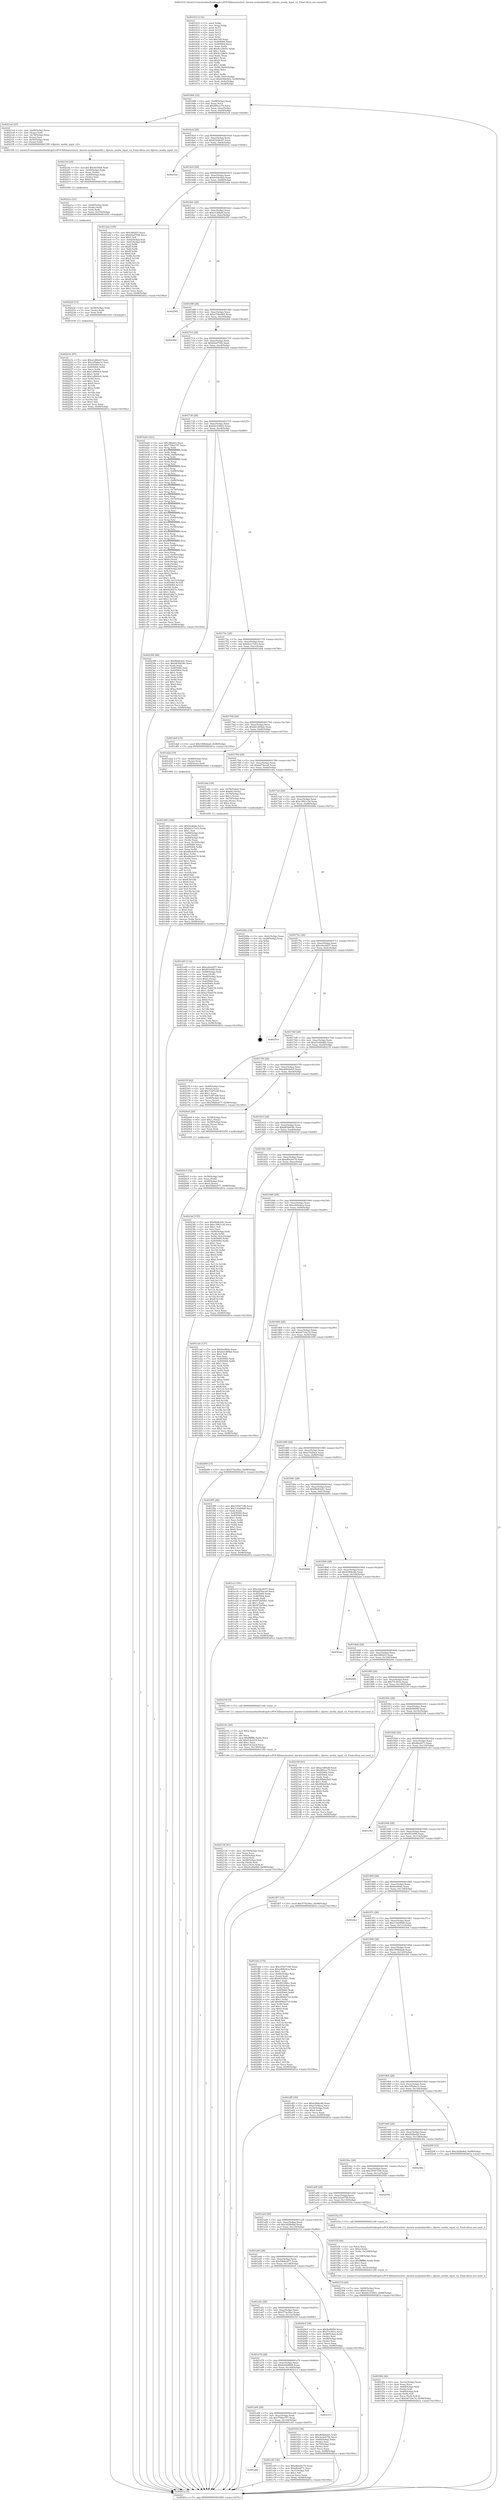 digraph "0x401610" {
  label = "0x401610 (/mnt/c/Users/mathe/Desktop/tcc/POCII/binaries/extr_darwin-xnubsdnetdlil.c_ifproto_media_input_v2_Final-ollvm.out::main(0))"
  labelloc = "t"
  node[shape=record]

  Entry [label="",width=0.3,height=0.3,shape=circle,fillcolor=black,style=filled]
  "0x401684" [label="{
     0x401684 [32]\l
     | [instrs]\l
     &nbsp;&nbsp;0x401684 \<+6\>: mov -0x98(%rbp),%eax\l
     &nbsp;&nbsp;0x40168a \<+2\>: mov %eax,%ecx\l
     &nbsp;&nbsp;0x40168c \<+6\>: sub $0x8f0cec70,%ecx\l
     &nbsp;&nbsp;0x401692 \<+6\>: mov %eax,-0xac(%rbp)\l
     &nbsp;&nbsp;0x401698 \<+6\>: mov %ecx,-0xb0(%rbp)\l
     &nbsp;&nbsp;0x40169e \<+6\>: je 00000000004021e4 \<main+0xbd4\>\l
  }"]
  "0x4021e4" [label="{
     0x4021e4 [25]\l
     | [instrs]\l
     &nbsp;&nbsp;0x4021e4 \<+4\>: mov -0x68(%rbp),%rax\l
     &nbsp;&nbsp;0x4021e8 \<+3\>: mov (%rax),%rdi\l
     &nbsp;&nbsp;0x4021eb \<+4\>: mov -0x78(%rbp),%rax\l
     &nbsp;&nbsp;0x4021ef \<+2\>: mov (%rax),%esi\l
     &nbsp;&nbsp;0x4021f1 \<+4\>: mov -0x50(%rbp),%rax\l
     &nbsp;&nbsp;0x4021f5 \<+3\>: mov (%rax),%rdx\l
     &nbsp;&nbsp;0x4021f8 \<+5\>: call 00000000004015f0 \<ifproto_media_input_v2\>\l
     | [calls]\l
     &nbsp;&nbsp;0x4015f0 \{1\} (/mnt/c/Users/mathe/Desktop/tcc/POCII/binaries/extr_darwin-xnubsdnetdlil.c_ifproto_media_input_v2_Final-ollvm.out::ifproto_media_input_v2)\l
  }"]
  "0x4016a4" [label="{
     0x4016a4 [28]\l
     | [instrs]\l
     &nbsp;&nbsp;0x4016a4 \<+5\>: jmp 00000000004016a9 \<main+0x99\>\l
     &nbsp;&nbsp;0x4016a9 \<+6\>: mov -0xac(%rbp),%eax\l
     &nbsp;&nbsp;0x4016af \<+5\>: sub $0x93248cd7,%eax\l
     &nbsp;&nbsp;0x4016b4 \<+6\>: mov %eax,-0xb4(%rbp)\l
     &nbsp;&nbsp;0x4016ba \<+6\>: je 00000000004025ee \<main+0xfde\>\l
  }"]
  Exit [label="",width=0.3,height=0.3,shape=circle,fillcolor=black,style=filled,peripheries=2]
  "0x4025ee" [label="{
     0x4025ee\l
  }", style=dashed]
  "0x4016c0" [label="{
     0x4016c0 [28]\l
     | [instrs]\l
     &nbsp;&nbsp;0x4016c0 \<+5\>: jmp 00000000004016c5 \<main+0xb5\>\l
     &nbsp;&nbsp;0x4016c5 \<+6\>: mov -0xac(%rbp),%eax\l
     &nbsp;&nbsp;0x4016cb \<+5\>: sub $0x9c0dc822,%eax\l
     &nbsp;&nbsp;0x4016d0 \<+6\>: mov %eax,-0xb8(%rbp)\l
     &nbsp;&nbsp;0x4016d6 \<+6\>: je 0000000000401aba \<main+0x4aa\>\l
  }"]
  "0x40223e" [label="{
     0x40223e [97]\l
     | [instrs]\l
     &nbsp;&nbsp;0x40223e \<+5\>: mov $0xa1d6fa4f,%eax\l
     &nbsp;&nbsp;0x402243 \<+5\>: mov $0x195abe1e,%esi\l
     &nbsp;&nbsp;0x402248 \<+7\>: mov 0x405060,%ecx\l
     &nbsp;&nbsp;0x40224f \<+8\>: mov 0x405064,%r8d\l
     &nbsp;&nbsp;0x402257 \<+3\>: mov %ecx,%r9d\l
     &nbsp;&nbsp;0x40225a \<+7\>: sub $0x1af904c0,%r9d\l
     &nbsp;&nbsp;0x402261 \<+4\>: sub $0x1,%r9d\l
     &nbsp;&nbsp;0x402265 \<+7\>: add $0x1af904c0,%r9d\l
     &nbsp;&nbsp;0x40226c \<+4\>: imul %r9d,%ecx\l
     &nbsp;&nbsp;0x402270 \<+3\>: and $0x1,%ecx\l
     &nbsp;&nbsp;0x402273 \<+3\>: cmp $0x0,%ecx\l
     &nbsp;&nbsp;0x402276 \<+4\>: sete %r10b\l
     &nbsp;&nbsp;0x40227a \<+4\>: cmp $0xa,%r8d\l
     &nbsp;&nbsp;0x40227e \<+4\>: setl %r11b\l
     &nbsp;&nbsp;0x402282 \<+3\>: mov %r10b,%bl\l
     &nbsp;&nbsp;0x402285 \<+3\>: and %r11b,%bl\l
     &nbsp;&nbsp;0x402288 \<+3\>: xor %r11b,%r10b\l
     &nbsp;&nbsp;0x40228b \<+3\>: or %r10b,%bl\l
     &nbsp;&nbsp;0x40228e \<+3\>: test $0x1,%bl\l
     &nbsp;&nbsp;0x402291 \<+3\>: cmovne %esi,%eax\l
     &nbsp;&nbsp;0x402294 \<+6\>: mov %eax,-0x98(%rbp)\l
     &nbsp;&nbsp;0x40229a \<+5\>: jmp 000000000040261a \<main+0x100a\>\l
  }"]
  "0x401aba" [label="{
     0x401aba [106]\l
     | [instrs]\l
     &nbsp;&nbsp;0x401aba \<+5\>: mov $0x380203,%eax\l
     &nbsp;&nbsp;0x401abf \<+5\>: mov $0xb4a970f4,%ecx\l
     &nbsp;&nbsp;0x401ac4 \<+2\>: mov $0x1,%dl\l
     &nbsp;&nbsp;0x401ac6 \<+7\>: mov -0x92(%rbp),%sil\l
     &nbsp;&nbsp;0x401acd \<+7\>: mov -0x91(%rbp),%dil\l
     &nbsp;&nbsp;0x401ad4 \<+3\>: mov %sil,%r8b\l
     &nbsp;&nbsp;0x401ad7 \<+4\>: xor $0xff,%r8b\l
     &nbsp;&nbsp;0x401adb \<+3\>: mov %dil,%r9b\l
     &nbsp;&nbsp;0x401ade \<+4\>: xor $0xff,%r9b\l
     &nbsp;&nbsp;0x401ae2 \<+3\>: xor $0x0,%dl\l
     &nbsp;&nbsp;0x401ae5 \<+3\>: mov %r8b,%r10b\l
     &nbsp;&nbsp;0x401ae8 \<+4\>: and $0x0,%r10b\l
     &nbsp;&nbsp;0x401aec \<+3\>: and %dl,%sil\l
     &nbsp;&nbsp;0x401aef \<+3\>: mov %r9b,%r11b\l
     &nbsp;&nbsp;0x401af2 \<+4\>: and $0x0,%r11b\l
     &nbsp;&nbsp;0x401af6 \<+3\>: and %dl,%dil\l
     &nbsp;&nbsp;0x401af9 \<+3\>: or %sil,%r10b\l
     &nbsp;&nbsp;0x401afc \<+3\>: or %dil,%r11b\l
     &nbsp;&nbsp;0x401aff \<+3\>: xor %r11b,%r10b\l
     &nbsp;&nbsp;0x401b02 \<+3\>: or %r9b,%r8b\l
     &nbsp;&nbsp;0x401b05 \<+4\>: xor $0xff,%r8b\l
     &nbsp;&nbsp;0x401b09 \<+3\>: or $0x0,%dl\l
     &nbsp;&nbsp;0x401b0c \<+3\>: and %dl,%r8b\l
     &nbsp;&nbsp;0x401b0f \<+3\>: or %r8b,%r10b\l
     &nbsp;&nbsp;0x401b12 \<+4\>: test $0x1,%r10b\l
     &nbsp;&nbsp;0x401b16 \<+3\>: cmovne %ecx,%eax\l
     &nbsp;&nbsp;0x401b19 \<+6\>: mov %eax,-0x98(%rbp)\l
     &nbsp;&nbsp;0x401b1f \<+5\>: jmp 000000000040261a \<main+0x100a\>\l
  }"]
  "0x4016dc" [label="{
     0x4016dc [28]\l
     | [instrs]\l
     &nbsp;&nbsp;0x4016dc \<+5\>: jmp 00000000004016e1 \<main+0xd1\>\l
     &nbsp;&nbsp;0x4016e1 \<+6\>: mov -0xac(%rbp),%eax\l
     &nbsp;&nbsp;0x4016e7 \<+5\>: sub $0xa1d6fa4f,%eax\l
     &nbsp;&nbsp;0x4016ec \<+6\>: mov %eax,-0xbc(%rbp)\l
     &nbsp;&nbsp;0x4016f2 \<+6\>: je 0000000000402585 \<main+0xf75\>\l
  }"]
  "0x40261a" [label="{
     0x40261a [5]\l
     | [instrs]\l
     &nbsp;&nbsp;0x40261a \<+5\>: jmp 0000000000401684 \<main+0x74\>\l
  }"]
  "0x401610" [label="{
     0x401610 [116]\l
     | [instrs]\l
     &nbsp;&nbsp;0x401610 \<+1\>: push %rbp\l
     &nbsp;&nbsp;0x401611 \<+3\>: mov %rsp,%rbp\l
     &nbsp;&nbsp;0x401614 \<+2\>: push %r15\l
     &nbsp;&nbsp;0x401616 \<+2\>: push %r14\l
     &nbsp;&nbsp;0x401618 \<+2\>: push %r13\l
     &nbsp;&nbsp;0x40161a \<+2\>: push %r12\l
     &nbsp;&nbsp;0x40161c \<+1\>: push %rbx\l
     &nbsp;&nbsp;0x40161d \<+7\>: sub $0x148,%rsp\l
     &nbsp;&nbsp;0x401624 \<+7\>: mov 0x405060,%eax\l
     &nbsp;&nbsp;0x40162b \<+7\>: mov 0x405064,%ecx\l
     &nbsp;&nbsp;0x401632 \<+2\>: mov %eax,%edx\l
     &nbsp;&nbsp;0x401634 \<+6\>: add $0x9cc28e5c,%edx\l
     &nbsp;&nbsp;0x40163a \<+3\>: sub $0x1,%edx\l
     &nbsp;&nbsp;0x40163d \<+6\>: sub $0x9cc28e5c,%edx\l
     &nbsp;&nbsp;0x401643 \<+3\>: imul %edx,%eax\l
     &nbsp;&nbsp;0x401646 \<+3\>: and $0x1,%eax\l
     &nbsp;&nbsp;0x401649 \<+3\>: cmp $0x0,%eax\l
     &nbsp;&nbsp;0x40164c \<+4\>: sete %r8b\l
     &nbsp;&nbsp;0x401650 \<+4\>: and $0x1,%r8b\l
     &nbsp;&nbsp;0x401654 \<+7\>: mov %r8b,-0x92(%rbp)\l
     &nbsp;&nbsp;0x40165b \<+3\>: cmp $0xa,%ecx\l
     &nbsp;&nbsp;0x40165e \<+4\>: setl %r8b\l
     &nbsp;&nbsp;0x401662 \<+4\>: and $0x1,%r8b\l
     &nbsp;&nbsp;0x401666 \<+7\>: mov %r8b,-0x91(%rbp)\l
     &nbsp;&nbsp;0x40166d \<+10\>: movl $0x9c0dc822,-0x98(%rbp)\l
     &nbsp;&nbsp;0x401677 \<+6\>: mov %edi,-0x9c(%rbp)\l
     &nbsp;&nbsp;0x40167d \<+7\>: mov %rsi,-0xa8(%rbp)\l
  }"]
  "0x40222f" [label="{
     0x40222f [15]\l
     | [instrs]\l
     &nbsp;&nbsp;0x40222f \<+4\>: mov -0x50(%rbp),%rdx\l
     &nbsp;&nbsp;0x402233 \<+3\>: mov (%rdx),%rdx\l
     &nbsp;&nbsp;0x402236 \<+3\>: mov %rdx,%rdi\l
     &nbsp;&nbsp;0x402239 \<+5\>: call 0000000000401030 \<free@plt\>\l
     | [calls]\l
     &nbsp;&nbsp;0x401030 \{1\} (unknown)\l
  }"]
  "0x402585" [label="{
     0x402585\l
  }", style=dashed]
  "0x4016f8" [label="{
     0x4016f8 [28]\l
     | [instrs]\l
     &nbsp;&nbsp;0x4016f8 \<+5\>: jmp 00000000004016fd \<main+0xed\>\l
     &nbsp;&nbsp;0x4016fd \<+6\>: mov -0xac(%rbp),%eax\l
     &nbsp;&nbsp;0x401703 \<+5\>: sub $0xa79be9b9,%eax\l
     &nbsp;&nbsp;0x401708 \<+6\>: mov %eax,-0xc0(%rbp)\l
     &nbsp;&nbsp;0x40170e \<+6\>: je 00000000004022bd \<main+0xcad\>\l
  }"]
  "0x40221a" [label="{
     0x40221a [21]\l
     | [instrs]\l
     &nbsp;&nbsp;0x40221a \<+4\>: mov -0x68(%rbp),%rdx\l
     &nbsp;&nbsp;0x40221e \<+3\>: mov (%rdx),%rdx\l
     &nbsp;&nbsp;0x402221 \<+3\>: mov %rdx,%rdi\l
     &nbsp;&nbsp;0x402224 \<+6\>: mov %eax,-0x154(%rbp)\l
     &nbsp;&nbsp;0x40222a \<+5\>: call 0000000000401030 \<free@plt\>\l
     | [calls]\l
     &nbsp;&nbsp;0x401030 \{1\} (unknown)\l
  }"]
  "0x4022bd" [label="{
     0x4022bd\l
  }", style=dashed]
  "0x401714" [label="{
     0x401714 [28]\l
     | [instrs]\l
     &nbsp;&nbsp;0x401714 \<+5\>: jmp 0000000000401719 \<main+0x109\>\l
     &nbsp;&nbsp;0x401719 \<+6\>: mov -0xac(%rbp),%eax\l
     &nbsp;&nbsp;0x40171f \<+5\>: sub $0xb4a970f4,%eax\l
     &nbsp;&nbsp;0x401724 \<+6\>: mov %eax,-0xc4(%rbp)\l
     &nbsp;&nbsp;0x40172a \<+6\>: je 0000000000401b24 \<main+0x514\>\l
  }"]
  "0x4021fd" [label="{
     0x4021fd [29]\l
     | [instrs]\l
     &nbsp;&nbsp;0x4021fd \<+10\>: movabs $0x4030b6,%rdi\l
     &nbsp;&nbsp;0x402207 \<+4\>: mov -0x40(%rbp),%rdx\l
     &nbsp;&nbsp;0x40220b \<+2\>: mov %eax,(%rdx)\l
     &nbsp;&nbsp;0x40220d \<+4\>: mov -0x40(%rbp),%rdx\l
     &nbsp;&nbsp;0x402211 \<+2\>: mov (%rdx),%esi\l
     &nbsp;&nbsp;0x402213 \<+2\>: mov $0x0,%al\l
     &nbsp;&nbsp;0x402215 \<+5\>: call 0000000000401040 \<printf@plt\>\l
     | [calls]\l
     &nbsp;&nbsp;0x401040 \{1\} (unknown)\l
  }"]
  "0x401b24" [label="{
     0x401b24 [321]\l
     | [instrs]\l
     &nbsp;&nbsp;0x401b24 \<+5\>: mov $0x380203,%eax\l
     &nbsp;&nbsp;0x401b29 \<+5\>: mov $0x776ba757,%ecx\l
     &nbsp;&nbsp;0x401b2e \<+3\>: mov %rsp,%rdx\l
     &nbsp;&nbsp;0x401b31 \<+4\>: add $0xfffffffffffffff0,%rdx\l
     &nbsp;&nbsp;0x401b35 \<+3\>: mov %rdx,%rsp\l
     &nbsp;&nbsp;0x401b38 \<+7\>: mov %rdx,-0x90(%rbp)\l
     &nbsp;&nbsp;0x401b3f \<+3\>: mov %rsp,%rdx\l
     &nbsp;&nbsp;0x401b42 \<+4\>: add $0xfffffffffffffff0,%rdx\l
     &nbsp;&nbsp;0x401b46 \<+3\>: mov %rdx,%rsp\l
     &nbsp;&nbsp;0x401b49 \<+3\>: mov %rsp,%rsi\l
     &nbsp;&nbsp;0x401b4c \<+4\>: add $0xfffffffffffffff0,%rsi\l
     &nbsp;&nbsp;0x401b50 \<+3\>: mov %rsi,%rsp\l
     &nbsp;&nbsp;0x401b53 \<+7\>: mov %rsi,-0x88(%rbp)\l
     &nbsp;&nbsp;0x401b5a \<+3\>: mov %rsp,%rsi\l
     &nbsp;&nbsp;0x401b5d \<+4\>: add $0xfffffffffffffff0,%rsi\l
     &nbsp;&nbsp;0x401b61 \<+3\>: mov %rsi,%rsp\l
     &nbsp;&nbsp;0x401b64 \<+4\>: mov %rsi,-0x80(%rbp)\l
     &nbsp;&nbsp;0x401b68 \<+3\>: mov %rsp,%rsi\l
     &nbsp;&nbsp;0x401b6b \<+4\>: add $0xfffffffffffffff0,%rsi\l
     &nbsp;&nbsp;0x401b6f \<+3\>: mov %rsi,%rsp\l
     &nbsp;&nbsp;0x401b72 \<+4\>: mov %rsi,-0x78(%rbp)\l
     &nbsp;&nbsp;0x401b76 \<+3\>: mov %rsp,%rsi\l
     &nbsp;&nbsp;0x401b79 \<+4\>: add $0xfffffffffffffff0,%rsi\l
     &nbsp;&nbsp;0x401b7d \<+3\>: mov %rsi,%rsp\l
     &nbsp;&nbsp;0x401b80 \<+4\>: mov %rsi,-0x70(%rbp)\l
     &nbsp;&nbsp;0x401b84 \<+3\>: mov %rsp,%rsi\l
     &nbsp;&nbsp;0x401b87 \<+4\>: add $0xfffffffffffffff0,%rsi\l
     &nbsp;&nbsp;0x401b8b \<+3\>: mov %rsi,%rsp\l
     &nbsp;&nbsp;0x401b8e \<+4\>: mov %rsi,-0x68(%rbp)\l
     &nbsp;&nbsp;0x401b92 \<+3\>: mov %rsp,%rsi\l
     &nbsp;&nbsp;0x401b95 \<+4\>: add $0xfffffffffffffff0,%rsi\l
     &nbsp;&nbsp;0x401b99 \<+3\>: mov %rsi,%rsp\l
     &nbsp;&nbsp;0x401b9c \<+4\>: mov %rsi,-0x60(%rbp)\l
     &nbsp;&nbsp;0x401ba0 \<+3\>: mov %rsp,%rsi\l
     &nbsp;&nbsp;0x401ba3 \<+4\>: add $0xfffffffffffffff0,%rsi\l
     &nbsp;&nbsp;0x401ba7 \<+3\>: mov %rsi,%rsp\l
     &nbsp;&nbsp;0x401baa \<+4\>: mov %rsi,-0x58(%rbp)\l
     &nbsp;&nbsp;0x401bae \<+3\>: mov %rsp,%rsi\l
     &nbsp;&nbsp;0x401bb1 \<+4\>: add $0xfffffffffffffff0,%rsi\l
     &nbsp;&nbsp;0x401bb5 \<+3\>: mov %rsi,%rsp\l
     &nbsp;&nbsp;0x401bb8 \<+4\>: mov %rsi,-0x50(%rbp)\l
     &nbsp;&nbsp;0x401bbc \<+3\>: mov %rsp,%rsi\l
     &nbsp;&nbsp;0x401bbf \<+4\>: add $0xfffffffffffffff0,%rsi\l
     &nbsp;&nbsp;0x401bc3 \<+3\>: mov %rsi,%rsp\l
     &nbsp;&nbsp;0x401bc6 \<+4\>: mov %rsi,-0x48(%rbp)\l
     &nbsp;&nbsp;0x401bca \<+3\>: mov %rsp,%rsi\l
     &nbsp;&nbsp;0x401bcd \<+4\>: add $0xfffffffffffffff0,%rsi\l
     &nbsp;&nbsp;0x401bd1 \<+3\>: mov %rsi,%rsp\l
     &nbsp;&nbsp;0x401bd4 \<+4\>: mov %rsi,-0x40(%rbp)\l
     &nbsp;&nbsp;0x401bd8 \<+7\>: mov -0x90(%rbp),%rsi\l
     &nbsp;&nbsp;0x401bdf \<+6\>: movl $0x0,(%rsi)\l
     &nbsp;&nbsp;0x401be5 \<+6\>: mov -0x9c(%rbp),%edi\l
     &nbsp;&nbsp;0x401beb \<+2\>: mov %edi,(%rdx)\l
     &nbsp;&nbsp;0x401bed \<+7\>: mov -0x88(%rbp),%rsi\l
     &nbsp;&nbsp;0x401bf4 \<+7\>: mov -0xa8(%rbp),%r8\l
     &nbsp;&nbsp;0x401bfb \<+3\>: mov %r8,(%rsi)\l
     &nbsp;&nbsp;0x401bfe \<+3\>: cmpl $0x2,(%rdx)\l
     &nbsp;&nbsp;0x401c01 \<+4\>: setne %r9b\l
     &nbsp;&nbsp;0x401c05 \<+4\>: and $0x1,%r9b\l
     &nbsp;&nbsp;0x401c09 \<+4\>: mov %r9b,-0x31(%rbp)\l
     &nbsp;&nbsp;0x401c0d \<+8\>: mov 0x405060,%r10d\l
     &nbsp;&nbsp;0x401c15 \<+8\>: mov 0x405064,%r11d\l
     &nbsp;&nbsp;0x401c1d \<+3\>: mov %r10d,%ebx\l
     &nbsp;&nbsp;0x401c20 \<+6\>: sub $0xd22827e,%ebx\l
     &nbsp;&nbsp;0x401c26 \<+3\>: sub $0x1,%ebx\l
     &nbsp;&nbsp;0x401c29 \<+6\>: add $0xd22827e,%ebx\l
     &nbsp;&nbsp;0x401c2f \<+4\>: imul %ebx,%r10d\l
     &nbsp;&nbsp;0x401c33 \<+4\>: and $0x1,%r10d\l
     &nbsp;&nbsp;0x401c37 \<+4\>: cmp $0x0,%r10d\l
     &nbsp;&nbsp;0x401c3b \<+4\>: sete %r9b\l
     &nbsp;&nbsp;0x401c3f \<+4\>: cmp $0xa,%r11d\l
     &nbsp;&nbsp;0x401c43 \<+4\>: setl %r14b\l
     &nbsp;&nbsp;0x401c47 \<+3\>: mov %r9b,%r15b\l
     &nbsp;&nbsp;0x401c4a \<+3\>: and %r14b,%r15b\l
     &nbsp;&nbsp;0x401c4d \<+3\>: xor %r14b,%r9b\l
     &nbsp;&nbsp;0x401c50 \<+3\>: or %r9b,%r15b\l
     &nbsp;&nbsp;0x401c53 \<+4\>: test $0x1,%r15b\l
     &nbsp;&nbsp;0x401c57 \<+3\>: cmovne %ecx,%eax\l
     &nbsp;&nbsp;0x401c5a \<+6\>: mov %eax,-0x98(%rbp)\l
     &nbsp;&nbsp;0x401c60 \<+5\>: jmp 000000000040261a \<main+0x100a\>\l
  }"]
  "0x401730" [label="{
     0x401730 [28]\l
     | [instrs]\l
     &nbsp;&nbsp;0x401730 \<+5\>: jmp 0000000000401735 \<main+0x125\>\l
     &nbsp;&nbsp;0x401735 \<+6\>: mov -0xac(%rbp),%eax\l
     &nbsp;&nbsp;0x40173b \<+5\>: sub $0xbb103693,%eax\l
     &nbsp;&nbsp;0x401740 \<+6\>: mov %eax,-0xc8(%rbp)\l
     &nbsp;&nbsp;0x401746 \<+6\>: je 0000000000402399 \<main+0xd89\>\l
  }"]
  "0x402136" [label="{
     0x402136 [41]\l
     | [instrs]\l
     &nbsp;&nbsp;0x402136 \<+6\>: mov -0x150(%rbp),%ecx\l
     &nbsp;&nbsp;0x40213c \<+3\>: imul %eax,%ecx\l
     &nbsp;&nbsp;0x40213f \<+4\>: mov -0x50(%rbp),%rsi\l
     &nbsp;&nbsp;0x402143 \<+3\>: mov (%rsi),%rsi\l
     &nbsp;&nbsp;0x402146 \<+4\>: mov -0x48(%rbp),%rdi\l
     &nbsp;&nbsp;0x40214a \<+3\>: movslq (%rdi),%rdi\l
     &nbsp;&nbsp;0x40214d \<+3\>: mov %ecx,(%rsi,%rdi,4)\l
     &nbsp;&nbsp;0x402150 \<+10\>: movl $0xd1e8dd80,-0x98(%rbp)\l
     &nbsp;&nbsp;0x40215a \<+5\>: jmp 000000000040261a \<main+0x100a\>\l
  }"]
  "0x40210e" [label="{
     0x40210e [40]\l
     | [instrs]\l
     &nbsp;&nbsp;0x40210e \<+5\>: mov $0x2,%ecx\l
     &nbsp;&nbsp;0x402113 \<+1\>: cltd\l
     &nbsp;&nbsp;0x402114 \<+2\>: idiv %ecx\l
     &nbsp;&nbsp;0x402116 \<+6\>: imul $0xfffffffe,%edx,%ecx\l
     &nbsp;&nbsp;0x40211c \<+6\>: add $0xf14c223f,%ecx\l
     &nbsp;&nbsp;0x402122 \<+3\>: add $0x1,%ecx\l
     &nbsp;&nbsp;0x402125 \<+6\>: sub $0xf14c223f,%ecx\l
     &nbsp;&nbsp;0x40212b \<+6\>: mov %ecx,-0x150(%rbp)\l
     &nbsp;&nbsp;0x402131 \<+5\>: call 0000000000401160 \<next_i\>\l
     | [calls]\l
     &nbsp;&nbsp;0x401160 \{1\} (/mnt/c/Users/mathe/Desktop/tcc/POCII/binaries/extr_darwin-xnubsdnetdlil.c_ifproto_media_input_v2_Final-ollvm.out::next_i)\l
  }"]
  "0x402399" [label="{
     0x402399 [86]\l
     | [instrs]\l
     &nbsp;&nbsp;0x402399 \<+5\>: mov $0xf828cb41,%eax\l
     &nbsp;&nbsp;0x40239e \<+5\>: mov $0xd83b838c,%ecx\l
     &nbsp;&nbsp;0x4023a3 \<+2\>: xor %edx,%edx\l
     &nbsp;&nbsp;0x4023a5 \<+7\>: mov 0x405060,%esi\l
     &nbsp;&nbsp;0x4023ac \<+7\>: mov 0x405064,%edi\l
     &nbsp;&nbsp;0x4023b3 \<+3\>: sub $0x1,%edx\l
     &nbsp;&nbsp;0x4023b6 \<+3\>: mov %esi,%r8d\l
     &nbsp;&nbsp;0x4023b9 \<+3\>: add %edx,%r8d\l
     &nbsp;&nbsp;0x4023bc \<+4\>: imul %r8d,%esi\l
     &nbsp;&nbsp;0x4023c0 \<+3\>: and $0x1,%esi\l
     &nbsp;&nbsp;0x4023c3 \<+3\>: cmp $0x0,%esi\l
     &nbsp;&nbsp;0x4023c6 \<+4\>: sete %r9b\l
     &nbsp;&nbsp;0x4023ca \<+3\>: cmp $0xa,%edi\l
     &nbsp;&nbsp;0x4023cd \<+4\>: setl %r10b\l
     &nbsp;&nbsp;0x4023d1 \<+3\>: mov %r9b,%r11b\l
     &nbsp;&nbsp;0x4023d4 \<+3\>: and %r10b,%r11b\l
     &nbsp;&nbsp;0x4023d7 \<+3\>: xor %r10b,%r9b\l
     &nbsp;&nbsp;0x4023da \<+3\>: or %r9b,%r11b\l
     &nbsp;&nbsp;0x4023dd \<+4\>: test $0x1,%r11b\l
     &nbsp;&nbsp;0x4023e1 \<+3\>: cmovne %ecx,%eax\l
     &nbsp;&nbsp;0x4023e4 \<+6\>: mov %eax,-0x98(%rbp)\l
     &nbsp;&nbsp;0x4023ea \<+5\>: jmp 000000000040261a \<main+0x100a\>\l
  }"]
  "0x40174c" [label="{
     0x40174c [28]\l
     | [instrs]\l
     &nbsp;&nbsp;0x40174c \<+5\>: jmp 0000000000401751 \<main+0x141\>\l
     &nbsp;&nbsp;0x401751 \<+6\>: mov -0xac(%rbp),%eax\l
     &nbsp;&nbsp;0x401757 \<+5\>: sub $0xbb1c7e03,%eax\l
     &nbsp;&nbsp;0x40175c \<+6\>: mov %eax,-0xcc(%rbp)\l
     &nbsp;&nbsp;0x401762 \<+6\>: je 0000000000401de6 \<main+0x7d6\>\l
  }"]
  "0x4020c5" [label="{
     0x4020c5 [32]\l
     | [instrs]\l
     &nbsp;&nbsp;0x4020c5 \<+4\>: mov -0x50(%rbp),%rdi\l
     &nbsp;&nbsp;0x4020c9 \<+3\>: mov %rax,(%rdi)\l
     &nbsp;&nbsp;0x4020cc \<+4\>: mov -0x48(%rbp),%rax\l
     &nbsp;&nbsp;0x4020d0 \<+6\>: movl $0x0,(%rax)\l
     &nbsp;&nbsp;0x4020d6 \<+10\>: movl $0x50bbed77,-0x98(%rbp)\l
     &nbsp;&nbsp;0x4020e0 \<+5\>: jmp 000000000040261a \<main+0x100a\>\l
  }"]
  "0x401de6" [label="{
     0x401de6 [15]\l
     | [instrs]\l
     &nbsp;&nbsp;0x401de6 \<+10\>: movl $0x1896d2a6,-0x98(%rbp)\l
     &nbsp;&nbsp;0x401df0 \<+5\>: jmp 000000000040261a \<main+0x100a\>\l
  }"]
  "0x401768" [label="{
     0x401768 [28]\l
     | [instrs]\l
     &nbsp;&nbsp;0x401768 \<+5\>: jmp 000000000040176d \<main+0x15d\>\l
     &nbsp;&nbsp;0x40176d \<+6\>: mov -0xac(%rbp),%eax\l
     &nbsp;&nbsp;0x401773 \<+5\>: sub $0xbb1d09ad,%eax\l
     &nbsp;&nbsp;0x401778 \<+6\>: mov %eax,-0xd0(%rbp)\l
     &nbsp;&nbsp;0x40177e \<+6\>: je 0000000000401d2d \<main+0x71d\>\l
  }"]
  "0x401f6b" [label="{
     0x401f6b [42]\l
     | [instrs]\l
     &nbsp;&nbsp;0x401f6b \<+6\>: mov -0x14c(%rbp),%ecx\l
     &nbsp;&nbsp;0x401f71 \<+3\>: imul %eax,%ecx\l
     &nbsp;&nbsp;0x401f74 \<+4\>: mov -0x68(%rbp),%rdi\l
     &nbsp;&nbsp;0x401f78 \<+3\>: mov (%rdi),%rdi\l
     &nbsp;&nbsp;0x401f7b \<+4\>: mov -0x60(%rbp),%r8\l
     &nbsp;&nbsp;0x401f7f \<+3\>: movslq (%r8),%r8\l
     &nbsp;&nbsp;0x401f82 \<+4\>: mov %ecx,(%rdi,%r8,4)\l
     &nbsp;&nbsp;0x401f86 \<+10\>: movl $0xe6716e7d,-0x98(%rbp)\l
     &nbsp;&nbsp;0x401f90 \<+5\>: jmp 000000000040261a \<main+0x100a\>\l
  }"]
  "0x401d2d" [label="{
     0x401d2d [19]\l
     | [instrs]\l
     &nbsp;&nbsp;0x401d2d \<+7\>: mov -0x88(%rbp),%rax\l
     &nbsp;&nbsp;0x401d34 \<+3\>: mov (%rax),%rax\l
     &nbsp;&nbsp;0x401d37 \<+4\>: mov 0x8(%rax),%rdi\l
     &nbsp;&nbsp;0x401d3b \<+5\>: call 0000000000401060 \<atoi@plt\>\l
     | [calls]\l
     &nbsp;&nbsp;0x401060 \{1\} (unknown)\l
  }"]
  "0x401784" [label="{
     0x401784 [28]\l
     | [instrs]\l
     &nbsp;&nbsp;0x401784 \<+5\>: jmp 0000000000401789 \<main+0x179\>\l
     &nbsp;&nbsp;0x401789 \<+6\>: mov -0xac(%rbp),%eax\l
     &nbsp;&nbsp;0x40178f \<+5\>: sub $0xbd76ece8,%eax\l
     &nbsp;&nbsp;0x401794 \<+6\>: mov %eax,-0xd4(%rbp)\l
     &nbsp;&nbsp;0x40179a \<+6\>: je 0000000000401e6e \<main+0x85e\>\l
  }"]
  "0x401f3f" [label="{
     0x401f3f [44]\l
     | [instrs]\l
     &nbsp;&nbsp;0x401f3f \<+2\>: xor %ecx,%ecx\l
     &nbsp;&nbsp;0x401f41 \<+5\>: mov $0x2,%edx\l
     &nbsp;&nbsp;0x401f46 \<+6\>: mov %edx,-0x148(%rbp)\l
     &nbsp;&nbsp;0x401f4c \<+1\>: cltd\l
     &nbsp;&nbsp;0x401f4d \<+6\>: mov -0x148(%rbp),%esi\l
     &nbsp;&nbsp;0x401f53 \<+2\>: idiv %esi\l
     &nbsp;&nbsp;0x401f55 \<+6\>: imul $0xfffffffe,%edx,%edx\l
     &nbsp;&nbsp;0x401f5b \<+3\>: sub $0x1,%ecx\l
     &nbsp;&nbsp;0x401f5e \<+2\>: sub %ecx,%edx\l
     &nbsp;&nbsp;0x401f60 \<+6\>: mov %edx,-0x14c(%rbp)\l
     &nbsp;&nbsp;0x401f66 \<+5\>: call 0000000000401160 \<next_i\>\l
     | [calls]\l
     &nbsp;&nbsp;0x401160 \{1\} (/mnt/c/Users/mathe/Desktop/tcc/POCII/binaries/extr_darwin-xnubsdnetdlil.c_ifproto_media_input_v2_Final-ollvm.out::next_i)\l
  }"]
  "0x401e6e" [label="{
     0x401e6e [39]\l
     | [instrs]\l
     &nbsp;&nbsp;0x401e6e \<+4\>: mov -0x78(%rbp),%rax\l
     &nbsp;&nbsp;0x401e72 \<+6\>: movl $0x64,(%rax)\l
     &nbsp;&nbsp;0x401e78 \<+4\>: mov -0x70(%rbp),%rax\l
     &nbsp;&nbsp;0x401e7c \<+6\>: movl $0x1,(%rax)\l
     &nbsp;&nbsp;0x401e82 \<+4\>: mov -0x70(%rbp),%rax\l
     &nbsp;&nbsp;0x401e86 \<+3\>: movslq (%rax),%rax\l
     &nbsp;&nbsp;0x401e89 \<+4\>: shl $0x2,%rax\l
     &nbsp;&nbsp;0x401e8d \<+3\>: mov %rax,%rdi\l
     &nbsp;&nbsp;0x401e90 \<+5\>: call 0000000000401050 \<malloc@plt\>\l
     | [calls]\l
     &nbsp;&nbsp;0x401050 \{1\} (unknown)\l
  }"]
  "0x4017a0" [label="{
     0x4017a0 [28]\l
     | [instrs]\l
     &nbsp;&nbsp;0x4017a0 \<+5\>: jmp 00000000004017a5 \<main+0x195\>\l
     &nbsp;&nbsp;0x4017a5 \<+6\>: mov -0xac(%rbp),%eax\l
     &nbsp;&nbsp;0x4017ab \<+5\>: sub $0xc3961c3d,%eax\l
     &nbsp;&nbsp;0x4017b0 \<+6\>: mov %eax,-0xd8(%rbp)\l
     &nbsp;&nbsp;0x4017b6 \<+6\>: je 000000000040248a \<main+0xe7a\>\l
  }"]
  "0x401e95" [label="{
     0x401e95 [114]\l
     | [instrs]\l
     &nbsp;&nbsp;0x401e95 \<+5\>: mov $0xcebcd457,%ecx\l
     &nbsp;&nbsp;0x401e9a \<+5\>: mov $0xf01b0f8,%edx\l
     &nbsp;&nbsp;0x401e9f \<+4\>: mov -0x68(%rbp),%rdi\l
     &nbsp;&nbsp;0x401ea3 \<+3\>: mov %rax,(%rdi)\l
     &nbsp;&nbsp;0x401ea6 \<+4\>: mov -0x60(%rbp),%rax\l
     &nbsp;&nbsp;0x401eaa \<+6\>: movl $0x0,(%rax)\l
     &nbsp;&nbsp;0x401eb0 \<+7\>: mov 0x405060,%esi\l
     &nbsp;&nbsp;0x401eb7 \<+8\>: mov 0x405064,%r8d\l
     &nbsp;&nbsp;0x401ebf \<+3\>: mov %esi,%r9d\l
     &nbsp;&nbsp;0x401ec2 \<+7\>: sub $0xa75dd276,%r9d\l
     &nbsp;&nbsp;0x401ec9 \<+4\>: sub $0x1,%r9d\l
     &nbsp;&nbsp;0x401ecd \<+7\>: add $0xa75dd276,%r9d\l
     &nbsp;&nbsp;0x401ed4 \<+4\>: imul %r9d,%esi\l
     &nbsp;&nbsp;0x401ed8 \<+3\>: and $0x1,%esi\l
     &nbsp;&nbsp;0x401edb \<+3\>: cmp $0x0,%esi\l
     &nbsp;&nbsp;0x401ede \<+4\>: sete %r10b\l
     &nbsp;&nbsp;0x401ee2 \<+4\>: cmp $0xa,%r8d\l
     &nbsp;&nbsp;0x401ee6 \<+4\>: setl %r11b\l
     &nbsp;&nbsp;0x401eea \<+3\>: mov %r10b,%bl\l
     &nbsp;&nbsp;0x401eed \<+3\>: and %r11b,%bl\l
     &nbsp;&nbsp;0x401ef0 \<+3\>: xor %r11b,%r10b\l
     &nbsp;&nbsp;0x401ef3 \<+3\>: or %r10b,%bl\l
     &nbsp;&nbsp;0x401ef6 \<+3\>: test $0x1,%bl\l
     &nbsp;&nbsp;0x401ef9 \<+3\>: cmovne %edx,%ecx\l
     &nbsp;&nbsp;0x401efc \<+6\>: mov %ecx,-0x98(%rbp)\l
     &nbsp;&nbsp;0x401f02 \<+5\>: jmp 000000000040261a \<main+0x100a\>\l
  }"]
  "0x40248a" [label="{
     0x40248a [18]\l
     | [instrs]\l
     &nbsp;&nbsp;0x40248a \<+3\>: mov -0x2c(%rbp),%eax\l
     &nbsp;&nbsp;0x40248d \<+4\>: lea -0x28(%rbp),%rsp\l
     &nbsp;&nbsp;0x402491 \<+1\>: pop %rbx\l
     &nbsp;&nbsp;0x402492 \<+2\>: pop %r12\l
     &nbsp;&nbsp;0x402494 \<+2\>: pop %r13\l
     &nbsp;&nbsp;0x402496 \<+2\>: pop %r14\l
     &nbsp;&nbsp;0x402498 \<+2\>: pop %r15\l
     &nbsp;&nbsp;0x40249a \<+1\>: pop %rbp\l
     &nbsp;&nbsp;0x40249b \<+1\>: ret\l
  }"]
  "0x4017bc" [label="{
     0x4017bc [28]\l
     | [instrs]\l
     &nbsp;&nbsp;0x4017bc \<+5\>: jmp 00000000004017c1 \<main+0x1b1\>\l
     &nbsp;&nbsp;0x4017c1 \<+6\>: mov -0xac(%rbp),%eax\l
     &nbsp;&nbsp;0x4017c7 \<+5\>: sub $0xcebcd457,%eax\l
     &nbsp;&nbsp;0x4017cc \<+6\>: mov %eax,-0xdc(%rbp)\l
     &nbsp;&nbsp;0x4017d2 \<+6\>: je 0000000000402514 \<main+0xf04\>\l
  }"]
  "0x401d40" [label="{
     0x401d40 [166]\l
     | [instrs]\l
     &nbsp;&nbsp;0x401d40 \<+5\>: mov $0xfee46de,%ecx\l
     &nbsp;&nbsp;0x401d45 \<+5\>: mov $0xbb1c7e03,%edx\l
     &nbsp;&nbsp;0x401d4a \<+3\>: mov $0x1,%sil\l
     &nbsp;&nbsp;0x401d4d \<+4\>: mov -0x80(%rbp),%rdi\l
     &nbsp;&nbsp;0x401d51 \<+2\>: mov %eax,(%rdi)\l
     &nbsp;&nbsp;0x401d53 \<+4\>: mov -0x80(%rbp),%rdi\l
     &nbsp;&nbsp;0x401d57 \<+2\>: mov (%rdi),%eax\l
     &nbsp;&nbsp;0x401d59 \<+3\>: mov %eax,-0x30(%rbp)\l
     &nbsp;&nbsp;0x401d5c \<+7\>: mov 0x405060,%eax\l
     &nbsp;&nbsp;0x401d63 \<+8\>: mov 0x405064,%r8d\l
     &nbsp;&nbsp;0x401d6b \<+3\>: mov %eax,%r9d\l
     &nbsp;&nbsp;0x401d6e \<+7\>: sub $0x68e4a074,%r9d\l
     &nbsp;&nbsp;0x401d75 \<+4\>: sub $0x1,%r9d\l
     &nbsp;&nbsp;0x401d79 \<+7\>: add $0x68e4a074,%r9d\l
     &nbsp;&nbsp;0x401d80 \<+4\>: imul %r9d,%eax\l
     &nbsp;&nbsp;0x401d84 \<+3\>: and $0x1,%eax\l
     &nbsp;&nbsp;0x401d87 \<+3\>: cmp $0x0,%eax\l
     &nbsp;&nbsp;0x401d8a \<+4\>: sete %r10b\l
     &nbsp;&nbsp;0x401d8e \<+4\>: cmp $0xa,%r8d\l
     &nbsp;&nbsp;0x401d92 \<+4\>: setl %r11b\l
     &nbsp;&nbsp;0x401d96 \<+3\>: mov %r10b,%bl\l
     &nbsp;&nbsp;0x401d99 \<+3\>: xor $0xff,%bl\l
     &nbsp;&nbsp;0x401d9c \<+3\>: mov %r11b,%r14b\l
     &nbsp;&nbsp;0x401d9f \<+4\>: xor $0xff,%r14b\l
     &nbsp;&nbsp;0x401da3 \<+4\>: xor $0x0,%sil\l
     &nbsp;&nbsp;0x401da7 \<+3\>: mov %bl,%r15b\l
     &nbsp;&nbsp;0x401daa \<+4\>: and $0x0,%r15b\l
     &nbsp;&nbsp;0x401dae \<+3\>: and %sil,%r10b\l
     &nbsp;&nbsp;0x401db1 \<+3\>: mov %r14b,%r12b\l
     &nbsp;&nbsp;0x401db4 \<+4\>: and $0x0,%r12b\l
     &nbsp;&nbsp;0x401db8 \<+3\>: and %sil,%r11b\l
     &nbsp;&nbsp;0x401dbb \<+3\>: or %r10b,%r15b\l
     &nbsp;&nbsp;0x401dbe \<+3\>: or %r11b,%r12b\l
     &nbsp;&nbsp;0x401dc1 \<+3\>: xor %r12b,%r15b\l
     &nbsp;&nbsp;0x401dc4 \<+3\>: or %r14b,%bl\l
     &nbsp;&nbsp;0x401dc7 \<+3\>: xor $0xff,%bl\l
     &nbsp;&nbsp;0x401dca \<+4\>: or $0x0,%sil\l
     &nbsp;&nbsp;0x401dce \<+3\>: and %sil,%bl\l
     &nbsp;&nbsp;0x401dd1 \<+3\>: or %bl,%r15b\l
     &nbsp;&nbsp;0x401dd4 \<+4\>: test $0x1,%r15b\l
     &nbsp;&nbsp;0x401dd8 \<+3\>: cmovne %edx,%ecx\l
     &nbsp;&nbsp;0x401ddb \<+6\>: mov %ecx,-0x98(%rbp)\l
     &nbsp;&nbsp;0x401de1 \<+5\>: jmp 000000000040261a \<main+0x100a\>\l
  }"]
  "0x402514" [label="{
     0x402514\l
  }", style=dashed]
  "0x4017d8" [label="{
     0x4017d8 [28]\l
     | [instrs]\l
     &nbsp;&nbsp;0x4017d8 \<+5\>: jmp 00000000004017dd \<main+0x1cd\>\l
     &nbsp;&nbsp;0x4017dd \<+6\>: mov -0xac(%rbp),%eax\l
     &nbsp;&nbsp;0x4017e3 \<+5\>: sub $0xd1e8dd80,%eax\l
     &nbsp;&nbsp;0x4017e8 \<+6\>: mov %eax,-0xe0(%rbp)\l
     &nbsp;&nbsp;0x4017ee \<+6\>: je 000000000040215f \<main+0xb4f\>\l
  }"]
  "0x401ab0" [label="{
     0x401ab0\l
  }", style=dashed]
  "0x40215f" [label="{
     0x40215f [42]\l
     | [instrs]\l
     &nbsp;&nbsp;0x40215f \<+4\>: mov -0x48(%rbp),%rax\l
     &nbsp;&nbsp;0x402163 \<+2\>: mov (%rax),%ecx\l
     &nbsp;&nbsp;0x402165 \<+6\>: add $0x7c4f7ed8,%ecx\l
     &nbsp;&nbsp;0x40216b \<+3\>: add $0x1,%ecx\l
     &nbsp;&nbsp;0x40216e \<+6\>: sub $0x7c4f7ed8,%ecx\l
     &nbsp;&nbsp;0x402174 \<+4\>: mov -0x48(%rbp),%rax\l
     &nbsp;&nbsp;0x402178 \<+2\>: mov %ecx,(%rax)\l
     &nbsp;&nbsp;0x40217a \<+10\>: movl $0x50bbed77,-0x98(%rbp)\l
     &nbsp;&nbsp;0x402184 \<+5\>: jmp 000000000040261a \<main+0x100a\>\l
  }"]
  "0x4017f4" [label="{
     0x4017f4 [28]\l
     | [instrs]\l
     &nbsp;&nbsp;0x4017f4 \<+5\>: jmp 00000000004017f9 \<main+0x1e9\>\l
     &nbsp;&nbsp;0x4017f9 \<+6\>: mov -0xac(%rbp),%eax\l
     &nbsp;&nbsp;0x4017ff \<+5\>: sub $0xd64b6eb5,%eax\l
     &nbsp;&nbsp;0x401804 \<+6\>: mov %eax,-0xe4(%rbp)\l
     &nbsp;&nbsp;0x40180a \<+6\>: je 00000000004020a8 \<main+0xa98\>\l
  }"]
  "0x401c65" [label="{
     0x401c65 [30]\l
     | [instrs]\l
     &nbsp;&nbsp;0x401c65 \<+5\>: mov $0xdbb20c70,%eax\l
     &nbsp;&nbsp;0x401c6a \<+5\>: mov $0xd6ea071,%ecx\l
     &nbsp;&nbsp;0x401c6f \<+3\>: mov -0x31(%rbp),%dl\l
     &nbsp;&nbsp;0x401c72 \<+3\>: test $0x1,%dl\l
     &nbsp;&nbsp;0x401c75 \<+3\>: cmovne %ecx,%eax\l
     &nbsp;&nbsp;0x401c78 \<+6\>: mov %eax,-0x98(%rbp)\l
     &nbsp;&nbsp;0x401c7e \<+5\>: jmp 000000000040261a \<main+0x100a\>\l
  }"]
  "0x4020a8" [label="{
     0x4020a8 [29]\l
     | [instrs]\l
     &nbsp;&nbsp;0x4020a8 \<+4\>: mov -0x58(%rbp),%rax\l
     &nbsp;&nbsp;0x4020ac \<+6\>: movl $0x1,(%rax)\l
     &nbsp;&nbsp;0x4020b2 \<+4\>: mov -0x58(%rbp),%rax\l
     &nbsp;&nbsp;0x4020b6 \<+3\>: movslq (%rax),%rax\l
     &nbsp;&nbsp;0x4020b9 \<+4\>: shl $0x2,%rax\l
     &nbsp;&nbsp;0x4020bd \<+3\>: mov %rax,%rdi\l
     &nbsp;&nbsp;0x4020c0 \<+5\>: call 0000000000401050 \<malloc@plt\>\l
     | [calls]\l
     &nbsp;&nbsp;0x401050 \{1\} (unknown)\l
  }"]
  "0x401810" [label="{
     0x401810 [28]\l
     | [instrs]\l
     &nbsp;&nbsp;0x401810 \<+5\>: jmp 0000000000401815 \<main+0x205\>\l
     &nbsp;&nbsp;0x401815 \<+6\>: mov -0xac(%rbp),%eax\l
     &nbsp;&nbsp;0x40181b \<+5\>: sub $0xd83b838c,%eax\l
     &nbsp;&nbsp;0x401820 \<+6\>: mov %eax,-0xe8(%rbp)\l
     &nbsp;&nbsp;0x401826 \<+6\>: je 00000000004023ef \<main+0xddf\>\l
  }"]
  "0x401a94" [label="{
     0x401a94 [28]\l
     | [instrs]\l
     &nbsp;&nbsp;0x401a94 \<+5\>: jmp 0000000000401a99 \<main+0x489\>\l
     &nbsp;&nbsp;0x401a99 \<+6\>: mov -0xac(%rbp),%eax\l
     &nbsp;&nbsp;0x401a9f \<+5\>: sub $0x776ba757,%eax\l
     &nbsp;&nbsp;0x401aa4 \<+6\>: mov %eax,-0x144(%rbp)\l
     &nbsp;&nbsp;0x401aaa \<+6\>: je 0000000000401c65 \<main+0x655\>\l
  }"]
  "0x4023ef" [label="{
     0x4023ef [155]\l
     | [instrs]\l
     &nbsp;&nbsp;0x4023ef \<+5\>: mov $0xf828cb41,%eax\l
     &nbsp;&nbsp;0x4023f4 \<+5\>: mov $0xc3961c3d,%ecx\l
     &nbsp;&nbsp;0x4023f9 \<+2\>: mov $0x1,%dl\l
     &nbsp;&nbsp;0x4023fb \<+2\>: xor %esi,%esi\l
     &nbsp;&nbsp;0x4023fd \<+7\>: mov -0x90(%rbp),%rdi\l
     &nbsp;&nbsp;0x402404 \<+3\>: mov (%rdi),%r8d\l
     &nbsp;&nbsp;0x402407 \<+4\>: mov %r8d,-0x2c(%rbp)\l
     &nbsp;&nbsp;0x40240b \<+8\>: mov 0x405060,%r8d\l
     &nbsp;&nbsp;0x402413 \<+8\>: mov 0x405064,%r9d\l
     &nbsp;&nbsp;0x40241b \<+3\>: sub $0x1,%esi\l
     &nbsp;&nbsp;0x40241e \<+3\>: mov %r8d,%r10d\l
     &nbsp;&nbsp;0x402421 \<+3\>: add %esi,%r10d\l
     &nbsp;&nbsp;0x402424 \<+4\>: imul %r10d,%r8d\l
     &nbsp;&nbsp;0x402428 \<+4\>: and $0x1,%r8d\l
     &nbsp;&nbsp;0x40242c \<+4\>: cmp $0x0,%r8d\l
     &nbsp;&nbsp;0x402430 \<+4\>: sete %r11b\l
     &nbsp;&nbsp;0x402434 \<+4\>: cmp $0xa,%r9d\l
     &nbsp;&nbsp;0x402438 \<+3\>: setl %bl\l
     &nbsp;&nbsp;0x40243b \<+3\>: mov %r11b,%r14b\l
     &nbsp;&nbsp;0x40243e \<+4\>: xor $0xff,%r14b\l
     &nbsp;&nbsp;0x402442 \<+3\>: mov %bl,%r15b\l
     &nbsp;&nbsp;0x402445 \<+4\>: xor $0xff,%r15b\l
     &nbsp;&nbsp;0x402449 \<+3\>: xor $0x0,%dl\l
     &nbsp;&nbsp;0x40244c \<+3\>: mov %r14b,%r12b\l
     &nbsp;&nbsp;0x40244f \<+4\>: and $0x0,%r12b\l
     &nbsp;&nbsp;0x402453 \<+3\>: and %dl,%r11b\l
     &nbsp;&nbsp;0x402456 \<+3\>: mov %r15b,%r13b\l
     &nbsp;&nbsp;0x402459 \<+4\>: and $0x0,%r13b\l
     &nbsp;&nbsp;0x40245d \<+2\>: and %dl,%bl\l
     &nbsp;&nbsp;0x40245f \<+3\>: or %r11b,%r12b\l
     &nbsp;&nbsp;0x402462 \<+3\>: or %bl,%r13b\l
     &nbsp;&nbsp;0x402465 \<+3\>: xor %r13b,%r12b\l
     &nbsp;&nbsp;0x402468 \<+3\>: or %r15b,%r14b\l
     &nbsp;&nbsp;0x40246b \<+4\>: xor $0xff,%r14b\l
     &nbsp;&nbsp;0x40246f \<+3\>: or $0x0,%dl\l
     &nbsp;&nbsp;0x402472 \<+3\>: and %dl,%r14b\l
     &nbsp;&nbsp;0x402475 \<+3\>: or %r14b,%r12b\l
     &nbsp;&nbsp;0x402478 \<+4\>: test $0x1,%r12b\l
     &nbsp;&nbsp;0x40247c \<+3\>: cmovne %ecx,%eax\l
     &nbsp;&nbsp;0x40247f \<+6\>: mov %eax,-0x98(%rbp)\l
     &nbsp;&nbsp;0x402485 \<+5\>: jmp 000000000040261a \<main+0x100a\>\l
  }"]
  "0x40182c" [label="{
     0x40182c [28]\l
     | [instrs]\l
     &nbsp;&nbsp;0x40182c \<+5\>: jmp 0000000000401831 \<main+0x221\>\l
     &nbsp;&nbsp;0x401831 \<+6\>: mov -0xac(%rbp),%eax\l
     &nbsp;&nbsp;0x401837 \<+5\>: sub $0xdbb20c70,%eax\l
     &nbsp;&nbsp;0x40183c \<+6\>: mov %eax,-0xec(%rbp)\l
     &nbsp;&nbsp;0x401842 \<+6\>: je 0000000000401ca4 \<main+0x694\>\l
  }"]
  "0x402313" [label="{
     0x402313\l
  }", style=dashed]
  "0x401ca4" [label="{
     0x401ca4 [137]\l
     | [instrs]\l
     &nbsp;&nbsp;0x401ca4 \<+5\>: mov $0xfee46de,%eax\l
     &nbsp;&nbsp;0x401ca9 \<+5\>: mov $0xbb1d09ad,%ecx\l
     &nbsp;&nbsp;0x401cae \<+2\>: mov $0x1,%dl\l
     &nbsp;&nbsp;0x401cb0 \<+2\>: xor %esi,%esi\l
     &nbsp;&nbsp;0x401cb2 \<+7\>: mov 0x405060,%edi\l
     &nbsp;&nbsp;0x401cb9 \<+8\>: mov 0x405064,%r8d\l
     &nbsp;&nbsp;0x401cc1 \<+3\>: sub $0x1,%esi\l
     &nbsp;&nbsp;0x401cc4 \<+3\>: mov %edi,%r9d\l
     &nbsp;&nbsp;0x401cc7 \<+3\>: add %esi,%r9d\l
     &nbsp;&nbsp;0x401cca \<+4\>: imul %r9d,%edi\l
     &nbsp;&nbsp;0x401cce \<+3\>: and $0x1,%edi\l
     &nbsp;&nbsp;0x401cd1 \<+3\>: cmp $0x0,%edi\l
     &nbsp;&nbsp;0x401cd4 \<+4\>: sete %r10b\l
     &nbsp;&nbsp;0x401cd8 \<+4\>: cmp $0xa,%r8d\l
     &nbsp;&nbsp;0x401cdc \<+4\>: setl %r11b\l
     &nbsp;&nbsp;0x401ce0 \<+3\>: mov %r10b,%bl\l
     &nbsp;&nbsp;0x401ce3 \<+3\>: xor $0xff,%bl\l
     &nbsp;&nbsp;0x401ce6 \<+3\>: mov %r11b,%r14b\l
     &nbsp;&nbsp;0x401ce9 \<+4\>: xor $0xff,%r14b\l
     &nbsp;&nbsp;0x401ced \<+3\>: xor $0x0,%dl\l
     &nbsp;&nbsp;0x401cf0 \<+3\>: mov %bl,%r15b\l
     &nbsp;&nbsp;0x401cf3 \<+4\>: and $0x0,%r15b\l
     &nbsp;&nbsp;0x401cf7 \<+3\>: and %dl,%r10b\l
     &nbsp;&nbsp;0x401cfa \<+3\>: mov %r14b,%r12b\l
     &nbsp;&nbsp;0x401cfd \<+4\>: and $0x0,%r12b\l
     &nbsp;&nbsp;0x401d01 \<+3\>: and %dl,%r11b\l
     &nbsp;&nbsp;0x401d04 \<+3\>: or %r10b,%r15b\l
     &nbsp;&nbsp;0x401d07 \<+3\>: or %r11b,%r12b\l
     &nbsp;&nbsp;0x401d0a \<+3\>: xor %r12b,%r15b\l
     &nbsp;&nbsp;0x401d0d \<+3\>: or %r14b,%bl\l
     &nbsp;&nbsp;0x401d10 \<+3\>: xor $0xff,%bl\l
     &nbsp;&nbsp;0x401d13 \<+3\>: or $0x0,%dl\l
     &nbsp;&nbsp;0x401d16 \<+2\>: and %dl,%bl\l
     &nbsp;&nbsp;0x401d18 \<+3\>: or %bl,%r15b\l
     &nbsp;&nbsp;0x401d1b \<+4\>: test $0x1,%r15b\l
     &nbsp;&nbsp;0x401d1f \<+3\>: cmovne %ecx,%eax\l
     &nbsp;&nbsp;0x401d22 \<+6\>: mov %eax,-0x98(%rbp)\l
     &nbsp;&nbsp;0x401d28 \<+5\>: jmp 000000000040261a \<main+0x100a\>\l
  }"]
  "0x401848" [label="{
     0x401848 [28]\l
     | [instrs]\l
     &nbsp;&nbsp;0x401848 \<+5\>: jmp 000000000040184d \<main+0x23d\>\l
     &nbsp;&nbsp;0x40184d \<+6\>: mov -0xac(%rbp),%eax\l
     &nbsp;&nbsp;0x401853 \<+5\>: sub $0xe408c6ca,%eax\l
     &nbsp;&nbsp;0x401858 \<+6\>: mov %eax,-0xf0(%rbp)\l
     &nbsp;&nbsp;0x40185e \<+6\>: je 0000000000402099 \<main+0xa89\>\l
  }"]
  "0x401a78" [label="{
     0x401a78 [28]\l
     | [instrs]\l
     &nbsp;&nbsp;0x401a78 \<+5\>: jmp 0000000000401a7d \<main+0x46d\>\l
     &nbsp;&nbsp;0x401a7d \<+6\>: mov -0xac(%rbp),%eax\l
     &nbsp;&nbsp;0x401a83 \<+5\>: sub $0x6ebb9668,%eax\l
     &nbsp;&nbsp;0x401a88 \<+6\>: mov %eax,-0x140(%rbp)\l
     &nbsp;&nbsp;0x401a8e \<+6\>: je 0000000000402313 \<main+0xd03\>\l
  }"]
  "0x402099" [label="{
     0x402099 [15]\l
     | [instrs]\l
     &nbsp;&nbsp;0x402099 \<+10\>: movl $0x575a39ec,-0x98(%rbp)\l
     &nbsp;&nbsp;0x4020a3 \<+5\>: jmp 000000000040261a \<main+0x100a\>\l
  }"]
  "0x401864" [label="{
     0x401864 [28]\l
     | [instrs]\l
     &nbsp;&nbsp;0x401864 \<+5\>: jmp 0000000000401869 \<main+0x259\>\l
     &nbsp;&nbsp;0x401869 \<+6\>: mov -0xac(%rbp),%eax\l
     &nbsp;&nbsp;0x40186f \<+5\>: sub $0xe6716e7d,%eax\l
     &nbsp;&nbsp;0x401874 \<+6\>: mov %eax,-0xf4(%rbp)\l
     &nbsp;&nbsp;0x40187a \<+6\>: je 0000000000401f95 \<main+0x985\>\l
  }"]
  "0x401f16" [label="{
     0x401f16 [36]\l
     | [instrs]\l
     &nbsp;&nbsp;0x401f16 \<+5\>: mov $0xd64b6eb5,%eax\l
     &nbsp;&nbsp;0x401f1b \<+5\>: mov $0x3a3e075b,%ecx\l
     &nbsp;&nbsp;0x401f20 \<+4\>: mov -0x60(%rbp),%rdx\l
     &nbsp;&nbsp;0x401f24 \<+2\>: mov (%rdx),%esi\l
     &nbsp;&nbsp;0x401f26 \<+4\>: mov -0x70(%rbp),%rdx\l
     &nbsp;&nbsp;0x401f2a \<+2\>: cmp (%rdx),%esi\l
     &nbsp;&nbsp;0x401f2c \<+3\>: cmovl %ecx,%eax\l
     &nbsp;&nbsp;0x401f2f \<+6\>: mov %eax,-0x98(%rbp)\l
     &nbsp;&nbsp;0x401f35 \<+5\>: jmp 000000000040261a \<main+0x100a\>\l
  }"]
  "0x401f95" [label="{
     0x401f95 [86]\l
     | [instrs]\l
     &nbsp;&nbsp;0x401f95 \<+5\>: mov $0x35547198,%eax\l
     &nbsp;&nbsp;0x401f9a \<+5\>: mov $0x116a99d9,%ecx\l
     &nbsp;&nbsp;0x401f9f \<+2\>: xor %edx,%edx\l
     &nbsp;&nbsp;0x401fa1 \<+7\>: mov 0x405060,%esi\l
     &nbsp;&nbsp;0x401fa8 \<+7\>: mov 0x405064,%edi\l
     &nbsp;&nbsp;0x401faf \<+3\>: sub $0x1,%edx\l
     &nbsp;&nbsp;0x401fb2 \<+3\>: mov %esi,%r8d\l
     &nbsp;&nbsp;0x401fb5 \<+3\>: add %edx,%r8d\l
     &nbsp;&nbsp;0x401fb8 \<+4\>: imul %r8d,%esi\l
     &nbsp;&nbsp;0x401fbc \<+3\>: and $0x1,%esi\l
     &nbsp;&nbsp;0x401fbf \<+3\>: cmp $0x0,%esi\l
     &nbsp;&nbsp;0x401fc2 \<+4\>: sete %r9b\l
     &nbsp;&nbsp;0x401fc6 \<+3\>: cmp $0xa,%edi\l
     &nbsp;&nbsp;0x401fc9 \<+4\>: setl %r10b\l
     &nbsp;&nbsp;0x401fcd \<+3\>: mov %r9b,%r11b\l
     &nbsp;&nbsp;0x401fd0 \<+3\>: and %r10b,%r11b\l
     &nbsp;&nbsp;0x401fd3 \<+3\>: xor %r10b,%r9b\l
     &nbsp;&nbsp;0x401fd6 \<+3\>: or %r9b,%r11b\l
     &nbsp;&nbsp;0x401fd9 \<+4\>: test $0x1,%r11b\l
     &nbsp;&nbsp;0x401fdd \<+3\>: cmovne %ecx,%eax\l
     &nbsp;&nbsp;0x401fe0 \<+6\>: mov %eax,-0x98(%rbp)\l
     &nbsp;&nbsp;0x401fe6 \<+5\>: jmp 000000000040261a \<main+0x100a\>\l
  }"]
  "0x401880" [label="{
     0x401880 [28]\l
     | [instrs]\l
     &nbsp;&nbsp;0x401880 \<+5\>: jmp 0000000000401885 \<main+0x275\>\l
     &nbsp;&nbsp;0x401885 \<+6\>: mov -0xac(%rbp),%eax\l
     &nbsp;&nbsp;0x40188b \<+5\>: sub $0xe7e0faca,%eax\l
     &nbsp;&nbsp;0x401890 \<+6\>: mov %eax,-0xf8(%rbp)\l
     &nbsp;&nbsp;0x401896 \<+6\>: je 0000000000401e13 \<main+0x803\>\l
  }"]
  "0x401a5c" [label="{
     0x401a5c [28]\l
     | [instrs]\l
     &nbsp;&nbsp;0x401a5c \<+5\>: jmp 0000000000401a61 \<main+0x451\>\l
     &nbsp;&nbsp;0x401a61 \<+6\>: mov -0xac(%rbp),%eax\l
     &nbsp;&nbsp;0x401a67 \<+5\>: sub $0x575a39ec,%eax\l
     &nbsp;&nbsp;0x401a6c \<+6\>: mov %eax,-0x13c(%rbp)\l
     &nbsp;&nbsp;0x401a72 \<+6\>: je 0000000000401f16 \<main+0x906\>\l
  }"]
  "0x401e13" [label="{
     0x401e13 [91]\l
     | [instrs]\l
     &nbsp;&nbsp;0x401e13 \<+5\>: mov $0xcebcd457,%eax\l
     &nbsp;&nbsp;0x401e18 \<+5\>: mov $0xbd76ece8,%ecx\l
     &nbsp;&nbsp;0x401e1d \<+7\>: mov 0x405060,%edx\l
     &nbsp;&nbsp;0x401e24 \<+7\>: mov 0x405064,%esi\l
     &nbsp;&nbsp;0x401e2b \<+2\>: mov %edx,%edi\l
     &nbsp;&nbsp;0x401e2d \<+6\>: sub $0x972b59e1,%edi\l
     &nbsp;&nbsp;0x401e33 \<+3\>: sub $0x1,%edi\l
     &nbsp;&nbsp;0x401e36 \<+6\>: add $0x972b59e1,%edi\l
     &nbsp;&nbsp;0x401e3c \<+3\>: imul %edi,%edx\l
     &nbsp;&nbsp;0x401e3f \<+3\>: and $0x1,%edx\l
     &nbsp;&nbsp;0x401e42 \<+3\>: cmp $0x0,%edx\l
     &nbsp;&nbsp;0x401e45 \<+4\>: sete %r8b\l
     &nbsp;&nbsp;0x401e49 \<+3\>: cmp $0xa,%esi\l
     &nbsp;&nbsp;0x401e4c \<+4\>: setl %r9b\l
     &nbsp;&nbsp;0x401e50 \<+3\>: mov %r8b,%r10b\l
     &nbsp;&nbsp;0x401e53 \<+3\>: and %r9b,%r10b\l
     &nbsp;&nbsp;0x401e56 \<+3\>: xor %r9b,%r8b\l
     &nbsp;&nbsp;0x401e59 \<+3\>: or %r8b,%r10b\l
     &nbsp;&nbsp;0x401e5c \<+4\>: test $0x1,%r10b\l
     &nbsp;&nbsp;0x401e60 \<+3\>: cmovne %ecx,%eax\l
     &nbsp;&nbsp;0x401e63 \<+6\>: mov %eax,-0x98(%rbp)\l
     &nbsp;&nbsp;0x401e69 \<+5\>: jmp 000000000040261a \<main+0x100a\>\l
  }"]
  "0x40189c" [label="{
     0x40189c [28]\l
     | [instrs]\l
     &nbsp;&nbsp;0x40189c \<+5\>: jmp 00000000004018a1 \<main+0x291\>\l
     &nbsp;&nbsp;0x4018a1 \<+6\>: mov -0xac(%rbp),%eax\l
     &nbsp;&nbsp;0x4018a7 \<+5\>: sub $0xf828cb41,%eax\l
     &nbsp;&nbsp;0x4018ac \<+6\>: mov %eax,-0xfc(%rbp)\l
     &nbsp;&nbsp;0x4018b2 \<+6\>: je 0000000000402602 \<main+0xff2\>\l
  }"]
  "0x4020e5" [label="{
     0x4020e5 [36]\l
     | [instrs]\l
     &nbsp;&nbsp;0x4020e5 \<+5\>: mov $0x8ef0096,%eax\l
     &nbsp;&nbsp;0x4020ea \<+5\>: mov $0x73c501a,%ecx\l
     &nbsp;&nbsp;0x4020ef \<+4\>: mov -0x48(%rbp),%rdx\l
     &nbsp;&nbsp;0x4020f3 \<+2\>: mov (%rdx),%esi\l
     &nbsp;&nbsp;0x4020f5 \<+4\>: mov -0x58(%rbp),%rdx\l
     &nbsp;&nbsp;0x4020f9 \<+2\>: cmp (%rdx),%esi\l
     &nbsp;&nbsp;0x4020fb \<+3\>: cmovl %ecx,%eax\l
     &nbsp;&nbsp;0x4020fe \<+6\>: mov %eax,-0x98(%rbp)\l
     &nbsp;&nbsp;0x402104 \<+5\>: jmp 000000000040261a \<main+0x100a\>\l
  }"]
  "0x402602" [label="{
     0x402602\l
  }", style=dashed]
  "0x4018b8" [label="{
     0x4018b8 [28]\l
     | [instrs]\l
     &nbsp;&nbsp;0x4018b8 \<+5\>: jmp 00000000004018bd \<main+0x2ad\>\l
     &nbsp;&nbsp;0x4018bd \<+6\>: mov -0xac(%rbp),%eax\l
     &nbsp;&nbsp;0x4018c3 \<+5\>: sub $0xfc80bcdb,%eax\l
     &nbsp;&nbsp;0x4018c8 \<+6\>: mov %eax,-0x100(%rbp)\l
     &nbsp;&nbsp;0x4018ce \<+6\>: je 00000000004022ae \<main+0xc9e\>\l
  }"]
  "0x401a40" [label="{
     0x401a40 [28]\l
     | [instrs]\l
     &nbsp;&nbsp;0x401a40 \<+5\>: jmp 0000000000401a45 \<main+0x435\>\l
     &nbsp;&nbsp;0x401a45 \<+6\>: mov -0xac(%rbp),%eax\l
     &nbsp;&nbsp;0x401a4b \<+5\>: sub $0x50bbed77,%eax\l
     &nbsp;&nbsp;0x401a50 \<+6\>: mov %eax,-0x138(%rbp)\l
     &nbsp;&nbsp;0x401a56 \<+6\>: je 00000000004020e5 \<main+0xad5\>\l
  }"]
  "0x4022ae" [label="{
     0x4022ae\l
  }", style=dashed]
  "0x4018d4" [label="{
     0x4018d4 [28]\l
     | [instrs]\l
     &nbsp;&nbsp;0x4018d4 \<+5\>: jmp 00000000004018d9 \<main+0x2c9\>\l
     &nbsp;&nbsp;0x4018d9 \<+6\>: mov -0xac(%rbp),%eax\l
     &nbsp;&nbsp;0x4018df \<+5\>: sub $0x380203,%eax\l
     &nbsp;&nbsp;0x4018e4 \<+6\>: mov %eax,-0x104(%rbp)\l
     &nbsp;&nbsp;0x4018ea \<+6\>: je 000000000040249c \<main+0xe8c\>\l
  }"]
  "0x40237d" [label="{
     0x40237d [28]\l
     | [instrs]\l
     &nbsp;&nbsp;0x40237d \<+7\>: mov -0x90(%rbp),%rax\l
     &nbsp;&nbsp;0x402384 \<+6\>: movl $0x0,(%rax)\l
     &nbsp;&nbsp;0x40238a \<+10\>: movl $0xbb103693,-0x98(%rbp)\l
     &nbsp;&nbsp;0x402394 \<+5\>: jmp 000000000040261a \<main+0x100a\>\l
  }"]
  "0x40249c" [label="{
     0x40249c\l
  }", style=dashed]
  "0x4018f0" [label="{
     0x4018f0 [28]\l
     | [instrs]\l
     &nbsp;&nbsp;0x4018f0 \<+5\>: jmp 00000000004018f5 \<main+0x2e5\>\l
     &nbsp;&nbsp;0x4018f5 \<+6\>: mov -0xac(%rbp),%eax\l
     &nbsp;&nbsp;0x4018fb \<+5\>: sub $0x73c501a,%eax\l
     &nbsp;&nbsp;0x401900 \<+6\>: mov %eax,-0x108(%rbp)\l
     &nbsp;&nbsp;0x401906 \<+6\>: je 0000000000402109 \<main+0xaf9\>\l
  }"]
  "0x401a24" [label="{
     0x401a24 [28]\l
     | [instrs]\l
     &nbsp;&nbsp;0x401a24 \<+5\>: jmp 0000000000401a29 \<main+0x419\>\l
     &nbsp;&nbsp;0x401a29 \<+6\>: mov -0xac(%rbp),%eax\l
     &nbsp;&nbsp;0x401a2f \<+5\>: sub $0x3d28e8af,%eax\l
     &nbsp;&nbsp;0x401a34 \<+6\>: mov %eax,-0x134(%rbp)\l
     &nbsp;&nbsp;0x401a3a \<+6\>: je 000000000040237d \<main+0xd6d\>\l
  }"]
  "0x402109" [label="{
     0x402109 [5]\l
     | [instrs]\l
     &nbsp;&nbsp;0x402109 \<+5\>: call 0000000000401160 \<next_i\>\l
     | [calls]\l
     &nbsp;&nbsp;0x401160 \{1\} (/mnt/c/Users/mathe/Desktop/tcc/POCII/binaries/extr_darwin-xnubsdnetdlil.c_ifproto_media_input_v2_Final-ollvm.out::next_i)\l
  }"]
  "0x40190c" [label="{
     0x40190c [28]\l
     | [instrs]\l
     &nbsp;&nbsp;0x40190c \<+5\>: jmp 0000000000401911 \<main+0x301\>\l
     &nbsp;&nbsp;0x401911 \<+6\>: mov -0xac(%rbp),%eax\l
     &nbsp;&nbsp;0x401917 \<+5\>: sub $0x8ef0096,%eax\l
     &nbsp;&nbsp;0x40191c \<+6\>: mov %eax,-0x10c(%rbp)\l
     &nbsp;&nbsp;0x401922 \<+6\>: je 0000000000402189 \<main+0xb79\>\l
  }"]
  "0x401f3a" [label="{
     0x401f3a [5]\l
     | [instrs]\l
     &nbsp;&nbsp;0x401f3a \<+5\>: call 0000000000401160 \<next_i\>\l
     | [calls]\l
     &nbsp;&nbsp;0x401160 \{1\} (/mnt/c/Users/mathe/Desktop/tcc/POCII/binaries/extr_darwin-xnubsdnetdlil.c_ifproto_media_input_v2_Final-ollvm.out::next_i)\l
  }"]
  "0x402189" [label="{
     0x402189 [91]\l
     | [instrs]\l
     &nbsp;&nbsp;0x402189 \<+5\>: mov $0xa1d6fa4f,%eax\l
     &nbsp;&nbsp;0x40218e \<+5\>: mov $0x8f0cec70,%ecx\l
     &nbsp;&nbsp;0x402193 \<+7\>: mov 0x405060,%edx\l
     &nbsp;&nbsp;0x40219a \<+7\>: mov 0x405064,%esi\l
     &nbsp;&nbsp;0x4021a1 \<+2\>: mov %edx,%edi\l
     &nbsp;&nbsp;0x4021a3 \<+6\>: add $0x90bb45a5,%edi\l
     &nbsp;&nbsp;0x4021a9 \<+3\>: sub $0x1,%edi\l
     &nbsp;&nbsp;0x4021ac \<+6\>: sub $0x90bb45a5,%edi\l
     &nbsp;&nbsp;0x4021b2 \<+3\>: imul %edi,%edx\l
     &nbsp;&nbsp;0x4021b5 \<+3\>: and $0x1,%edx\l
     &nbsp;&nbsp;0x4021b8 \<+3\>: cmp $0x0,%edx\l
     &nbsp;&nbsp;0x4021bb \<+4\>: sete %r8b\l
     &nbsp;&nbsp;0x4021bf \<+3\>: cmp $0xa,%esi\l
     &nbsp;&nbsp;0x4021c2 \<+4\>: setl %r9b\l
     &nbsp;&nbsp;0x4021c6 \<+3\>: mov %r8b,%r10b\l
     &nbsp;&nbsp;0x4021c9 \<+3\>: and %r9b,%r10b\l
     &nbsp;&nbsp;0x4021cc \<+3\>: xor %r9b,%r8b\l
     &nbsp;&nbsp;0x4021cf \<+3\>: or %r8b,%r10b\l
     &nbsp;&nbsp;0x4021d2 \<+4\>: test $0x1,%r10b\l
     &nbsp;&nbsp;0x4021d6 \<+3\>: cmovne %ecx,%eax\l
     &nbsp;&nbsp;0x4021d9 \<+6\>: mov %eax,-0x98(%rbp)\l
     &nbsp;&nbsp;0x4021df \<+5\>: jmp 000000000040261a \<main+0x100a\>\l
  }"]
  "0x401928" [label="{
     0x401928 [28]\l
     | [instrs]\l
     &nbsp;&nbsp;0x401928 \<+5\>: jmp 000000000040192d \<main+0x31d\>\l
     &nbsp;&nbsp;0x40192d \<+6\>: mov -0xac(%rbp),%eax\l
     &nbsp;&nbsp;0x401933 \<+5\>: sub $0xd6ea071,%eax\l
     &nbsp;&nbsp;0x401938 \<+6\>: mov %eax,-0x110(%rbp)\l
     &nbsp;&nbsp;0x40193e \<+6\>: je 0000000000401c83 \<main+0x673\>\l
  }"]
  "0x401a08" [label="{
     0x401a08 [28]\l
     | [instrs]\l
     &nbsp;&nbsp;0x401a08 \<+5\>: jmp 0000000000401a0d \<main+0x3fd\>\l
     &nbsp;&nbsp;0x401a0d \<+6\>: mov -0xac(%rbp),%eax\l
     &nbsp;&nbsp;0x401a13 \<+5\>: sub $0x3a3e075b,%eax\l
     &nbsp;&nbsp;0x401a18 \<+6\>: mov %eax,-0x130(%rbp)\l
     &nbsp;&nbsp;0x401a1e \<+6\>: je 0000000000401f3a \<main+0x92a\>\l
  }"]
  "0x401c83" [label="{
     0x401c83\l
  }", style=dashed]
  "0x401944" [label="{
     0x401944 [28]\l
     | [instrs]\l
     &nbsp;&nbsp;0x401944 \<+5\>: jmp 0000000000401949 \<main+0x339\>\l
     &nbsp;&nbsp;0x401949 \<+6\>: mov -0xac(%rbp),%eax\l
     &nbsp;&nbsp;0x40194f \<+5\>: sub $0xf01b0f8,%eax\l
     &nbsp;&nbsp;0x401954 \<+6\>: mov %eax,-0x114(%rbp)\l
     &nbsp;&nbsp;0x40195a \<+6\>: je 0000000000401f07 \<main+0x8f7\>\l
  }"]
  "0x40255b" [label="{
     0x40255b\l
  }", style=dashed]
  "0x401f07" [label="{
     0x401f07 [15]\l
     | [instrs]\l
     &nbsp;&nbsp;0x401f07 \<+10\>: movl $0x575a39ec,-0x98(%rbp)\l
     &nbsp;&nbsp;0x401f11 \<+5\>: jmp 000000000040261a \<main+0x100a\>\l
  }"]
  "0x401960" [label="{
     0x401960 [28]\l
     | [instrs]\l
     &nbsp;&nbsp;0x401960 \<+5\>: jmp 0000000000401965 \<main+0x355\>\l
     &nbsp;&nbsp;0x401965 \<+6\>: mov -0xac(%rbp),%eax\l
     &nbsp;&nbsp;0x40196b \<+5\>: sub $0xfee46de,%eax\l
     &nbsp;&nbsp;0x401970 \<+6\>: mov %eax,-0x118(%rbp)\l
     &nbsp;&nbsp;0x401976 \<+6\>: je 00000000004024e1 \<main+0xed1\>\l
  }"]
  "0x4019ec" [label="{
     0x4019ec [28]\l
     | [instrs]\l
     &nbsp;&nbsp;0x4019ec \<+5\>: jmp 00000000004019f1 \<main+0x3e1\>\l
     &nbsp;&nbsp;0x4019f1 \<+6\>: mov -0xac(%rbp),%eax\l
     &nbsp;&nbsp;0x4019f7 \<+5\>: sub $0x35547198,%eax\l
     &nbsp;&nbsp;0x4019fc \<+6\>: mov %eax,-0x12c(%rbp)\l
     &nbsp;&nbsp;0x401a02 \<+6\>: je 000000000040255b \<main+0xf4b\>\l
  }"]
  "0x4024e1" [label="{
     0x4024e1\l
  }", style=dashed]
  "0x40197c" [label="{
     0x40197c [28]\l
     | [instrs]\l
     &nbsp;&nbsp;0x40197c \<+5\>: jmp 0000000000401981 \<main+0x371\>\l
     &nbsp;&nbsp;0x401981 \<+6\>: mov -0xac(%rbp),%eax\l
     &nbsp;&nbsp;0x401987 \<+5\>: sub $0x116a99d9,%eax\l
     &nbsp;&nbsp;0x40198c \<+6\>: mov %eax,-0x11c(%rbp)\l
     &nbsp;&nbsp;0x401992 \<+6\>: je 0000000000401feb \<main+0x9db\>\l
  }"]
  "0x40236e" [label="{
     0x40236e\l
  }", style=dashed]
  "0x401feb" [label="{
     0x401feb [174]\l
     | [instrs]\l
     &nbsp;&nbsp;0x401feb \<+5\>: mov $0x35547198,%eax\l
     &nbsp;&nbsp;0x401ff0 \<+5\>: mov $0xe408c6ca,%ecx\l
     &nbsp;&nbsp;0x401ff5 \<+2\>: mov $0x1,%dl\l
     &nbsp;&nbsp;0x401ff7 \<+4\>: mov -0x60(%rbp),%rsi\l
     &nbsp;&nbsp;0x401ffb \<+2\>: mov (%rsi),%edi\l
     &nbsp;&nbsp;0x401ffd \<+6\>: add $0x9010fdcc,%edi\l
     &nbsp;&nbsp;0x402003 \<+3\>: add $0x1,%edi\l
     &nbsp;&nbsp;0x402006 \<+6\>: sub $0x9010fdcc,%edi\l
     &nbsp;&nbsp;0x40200c \<+4\>: mov -0x60(%rbp),%rsi\l
     &nbsp;&nbsp;0x402010 \<+2\>: mov %edi,(%rsi)\l
     &nbsp;&nbsp;0x402012 \<+7\>: mov 0x405060,%edi\l
     &nbsp;&nbsp;0x402019 \<+8\>: mov 0x405064,%r8d\l
     &nbsp;&nbsp;0x402021 \<+3\>: mov %edi,%r9d\l
     &nbsp;&nbsp;0x402024 \<+7\>: sub $0x489d2710,%r9d\l
     &nbsp;&nbsp;0x40202b \<+4\>: sub $0x1,%r9d\l
     &nbsp;&nbsp;0x40202f \<+7\>: add $0x489d2710,%r9d\l
     &nbsp;&nbsp;0x402036 \<+4\>: imul %r9d,%edi\l
     &nbsp;&nbsp;0x40203a \<+3\>: and $0x1,%edi\l
     &nbsp;&nbsp;0x40203d \<+3\>: cmp $0x0,%edi\l
     &nbsp;&nbsp;0x402040 \<+4\>: sete %r10b\l
     &nbsp;&nbsp;0x402044 \<+4\>: cmp $0xa,%r8d\l
     &nbsp;&nbsp;0x402048 \<+4\>: setl %r11b\l
     &nbsp;&nbsp;0x40204c \<+3\>: mov %r10b,%bl\l
     &nbsp;&nbsp;0x40204f \<+3\>: xor $0xff,%bl\l
     &nbsp;&nbsp;0x402052 \<+3\>: mov %r11b,%r14b\l
     &nbsp;&nbsp;0x402055 \<+4\>: xor $0xff,%r14b\l
     &nbsp;&nbsp;0x402059 \<+3\>: xor $0x0,%dl\l
     &nbsp;&nbsp;0x40205c \<+3\>: mov %bl,%r15b\l
     &nbsp;&nbsp;0x40205f \<+4\>: and $0x0,%r15b\l
     &nbsp;&nbsp;0x402063 \<+3\>: and %dl,%r10b\l
     &nbsp;&nbsp;0x402066 \<+3\>: mov %r14b,%r12b\l
     &nbsp;&nbsp;0x402069 \<+4\>: and $0x0,%r12b\l
     &nbsp;&nbsp;0x40206d \<+3\>: and %dl,%r11b\l
     &nbsp;&nbsp;0x402070 \<+3\>: or %r10b,%r15b\l
     &nbsp;&nbsp;0x402073 \<+3\>: or %r11b,%r12b\l
     &nbsp;&nbsp;0x402076 \<+3\>: xor %r12b,%r15b\l
     &nbsp;&nbsp;0x402079 \<+3\>: or %r14b,%bl\l
     &nbsp;&nbsp;0x40207c \<+3\>: xor $0xff,%bl\l
     &nbsp;&nbsp;0x40207f \<+3\>: or $0x0,%dl\l
     &nbsp;&nbsp;0x402082 \<+2\>: and %dl,%bl\l
     &nbsp;&nbsp;0x402084 \<+3\>: or %bl,%r15b\l
     &nbsp;&nbsp;0x402087 \<+4\>: test $0x1,%r15b\l
     &nbsp;&nbsp;0x40208b \<+3\>: cmovne %ecx,%eax\l
     &nbsp;&nbsp;0x40208e \<+6\>: mov %eax,-0x98(%rbp)\l
     &nbsp;&nbsp;0x402094 \<+5\>: jmp 000000000040261a \<main+0x100a\>\l
  }"]
  "0x401998" [label="{
     0x401998 [28]\l
     | [instrs]\l
     &nbsp;&nbsp;0x401998 \<+5\>: jmp 000000000040199d \<main+0x38d\>\l
     &nbsp;&nbsp;0x40199d \<+6\>: mov -0xac(%rbp),%eax\l
     &nbsp;&nbsp;0x4019a3 \<+5\>: sub $0x1896d2a6,%eax\l
     &nbsp;&nbsp;0x4019a8 \<+6\>: mov %eax,-0x120(%rbp)\l
     &nbsp;&nbsp;0x4019ae \<+6\>: je 0000000000401df5 \<main+0x7e5\>\l
  }"]
  "0x4019d0" [label="{
     0x4019d0 [28]\l
     | [instrs]\l
     &nbsp;&nbsp;0x4019d0 \<+5\>: jmp 00000000004019d5 \<main+0x3c5\>\l
     &nbsp;&nbsp;0x4019d5 \<+6\>: mov -0xac(%rbp),%eax\l
     &nbsp;&nbsp;0x4019db \<+5\>: sub $0x2fafbe0d,%eax\l
     &nbsp;&nbsp;0x4019e0 \<+6\>: mov %eax,-0x128(%rbp)\l
     &nbsp;&nbsp;0x4019e6 \<+6\>: je 000000000040236e \<main+0xd5e\>\l
  }"]
  "0x401df5" [label="{
     0x401df5 [30]\l
     | [instrs]\l
     &nbsp;&nbsp;0x401df5 \<+5\>: mov $0xfc80bcdb,%eax\l
     &nbsp;&nbsp;0x401dfa \<+5\>: mov $0xe7e0faca,%ecx\l
     &nbsp;&nbsp;0x401dff \<+3\>: mov -0x30(%rbp),%edx\l
     &nbsp;&nbsp;0x401e02 \<+3\>: cmp $0x0,%edx\l
     &nbsp;&nbsp;0x401e05 \<+3\>: cmove %ecx,%eax\l
     &nbsp;&nbsp;0x401e08 \<+6\>: mov %eax,-0x98(%rbp)\l
     &nbsp;&nbsp;0x401e0e \<+5\>: jmp 000000000040261a \<main+0x100a\>\l
  }"]
  "0x4019b4" [label="{
     0x4019b4 [28]\l
     | [instrs]\l
     &nbsp;&nbsp;0x4019b4 \<+5\>: jmp 00000000004019b9 \<main+0x3a9\>\l
     &nbsp;&nbsp;0x4019b9 \<+6\>: mov -0xac(%rbp),%eax\l
     &nbsp;&nbsp;0x4019bf \<+5\>: sub $0x195abe1e,%eax\l
     &nbsp;&nbsp;0x4019c4 \<+6\>: mov %eax,-0x124(%rbp)\l
     &nbsp;&nbsp;0x4019ca \<+6\>: je 000000000040229f \<main+0xc8f\>\l
  }"]
  "0x40229f" [label="{
     0x40229f [15]\l
     | [instrs]\l
     &nbsp;&nbsp;0x40229f \<+10\>: movl $0x3d28e8af,-0x98(%rbp)\l
     &nbsp;&nbsp;0x4022a9 \<+5\>: jmp 000000000040261a \<main+0x100a\>\l
  }"]
  Entry -> "0x401610" [label=" 1"]
  "0x401684" -> "0x4021e4" [label=" 1"]
  "0x401684" -> "0x4016a4" [label=" 27"]
  "0x40248a" -> Exit [label=" 1"]
  "0x4016a4" -> "0x4025ee" [label=" 0"]
  "0x4016a4" -> "0x4016c0" [label=" 27"]
  "0x4023ef" -> "0x40261a" [label=" 1"]
  "0x4016c0" -> "0x401aba" [label=" 1"]
  "0x4016c0" -> "0x4016dc" [label=" 26"]
  "0x401aba" -> "0x40261a" [label=" 1"]
  "0x401610" -> "0x401684" [label=" 1"]
  "0x40261a" -> "0x401684" [label=" 27"]
  "0x402399" -> "0x40261a" [label=" 1"]
  "0x4016dc" -> "0x402585" [label=" 0"]
  "0x4016dc" -> "0x4016f8" [label=" 26"]
  "0x40237d" -> "0x40261a" [label=" 1"]
  "0x4016f8" -> "0x4022bd" [label=" 0"]
  "0x4016f8" -> "0x401714" [label=" 26"]
  "0x40229f" -> "0x40261a" [label=" 1"]
  "0x401714" -> "0x401b24" [label=" 1"]
  "0x401714" -> "0x401730" [label=" 25"]
  "0x40223e" -> "0x40261a" [label=" 1"]
  "0x401b24" -> "0x40261a" [label=" 1"]
  "0x40222f" -> "0x40223e" [label=" 1"]
  "0x401730" -> "0x402399" [label=" 1"]
  "0x401730" -> "0x40174c" [label=" 24"]
  "0x40221a" -> "0x40222f" [label=" 1"]
  "0x40174c" -> "0x401de6" [label=" 1"]
  "0x40174c" -> "0x401768" [label=" 23"]
  "0x4021fd" -> "0x40221a" [label=" 1"]
  "0x401768" -> "0x401d2d" [label=" 1"]
  "0x401768" -> "0x401784" [label=" 22"]
  "0x4021e4" -> "0x4021fd" [label=" 1"]
  "0x401784" -> "0x401e6e" [label=" 1"]
  "0x401784" -> "0x4017a0" [label=" 21"]
  "0x402189" -> "0x40261a" [label=" 1"]
  "0x4017a0" -> "0x40248a" [label=" 1"]
  "0x4017a0" -> "0x4017bc" [label=" 20"]
  "0x40215f" -> "0x40261a" [label=" 1"]
  "0x4017bc" -> "0x402514" [label=" 0"]
  "0x4017bc" -> "0x4017d8" [label=" 20"]
  "0x402136" -> "0x40261a" [label=" 1"]
  "0x4017d8" -> "0x40215f" [label=" 1"]
  "0x4017d8" -> "0x4017f4" [label=" 19"]
  "0x40210e" -> "0x402136" [label=" 1"]
  "0x4017f4" -> "0x4020a8" [label=" 1"]
  "0x4017f4" -> "0x401810" [label=" 18"]
  "0x402109" -> "0x40210e" [label=" 1"]
  "0x401810" -> "0x4023ef" [label=" 1"]
  "0x401810" -> "0x40182c" [label=" 17"]
  "0x4020c5" -> "0x40261a" [label=" 1"]
  "0x40182c" -> "0x401ca4" [label=" 1"]
  "0x40182c" -> "0x401848" [label=" 16"]
  "0x4020a8" -> "0x4020c5" [label=" 1"]
  "0x401848" -> "0x402099" [label=" 1"]
  "0x401848" -> "0x401864" [label=" 15"]
  "0x401feb" -> "0x40261a" [label=" 1"]
  "0x401864" -> "0x401f95" [label=" 1"]
  "0x401864" -> "0x401880" [label=" 14"]
  "0x401f95" -> "0x40261a" [label=" 1"]
  "0x401880" -> "0x401e13" [label=" 1"]
  "0x401880" -> "0x40189c" [label=" 13"]
  "0x401f3f" -> "0x401f6b" [label=" 1"]
  "0x40189c" -> "0x402602" [label=" 0"]
  "0x40189c" -> "0x4018b8" [label=" 13"]
  "0x401f3a" -> "0x401f3f" [label=" 1"]
  "0x4018b8" -> "0x4022ae" [label=" 0"]
  "0x4018b8" -> "0x4018d4" [label=" 13"]
  "0x401f07" -> "0x40261a" [label=" 1"]
  "0x4018d4" -> "0x40249c" [label=" 0"]
  "0x4018d4" -> "0x4018f0" [label=" 13"]
  "0x401e95" -> "0x40261a" [label=" 1"]
  "0x4018f0" -> "0x402109" [label=" 1"]
  "0x4018f0" -> "0x40190c" [label=" 12"]
  "0x401e13" -> "0x40261a" [label=" 1"]
  "0x40190c" -> "0x402189" [label=" 1"]
  "0x40190c" -> "0x401928" [label=" 11"]
  "0x401df5" -> "0x40261a" [label=" 1"]
  "0x401928" -> "0x401c83" [label=" 0"]
  "0x401928" -> "0x401944" [label=" 11"]
  "0x401d40" -> "0x40261a" [label=" 1"]
  "0x401944" -> "0x401f07" [label=" 1"]
  "0x401944" -> "0x401960" [label=" 10"]
  "0x401d2d" -> "0x401d40" [label=" 1"]
  "0x401960" -> "0x4024e1" [label=" 0"]
  "0x401960" -> "0x40197c" [label=" 10"]
  "0x401c65" -> "0x40261a" [label=" 1"]
  "0x40197c" -> "0x401feb" [label=" 1"]
  "0x40197c" -> "0x401998" [label=" 9"]
  "0x401a94" -> "0x401ab0" [label=" 0"]
  "0x401998" -> "0x401df5" [label=" 1"]
  "0x401998" -> "0x4019b4" [label=" 8"]
  "0x4020e5" -> "0x40261a" [label=" 2"]
  "0x4019b4" -> "0x40229f" [label=" 1"]
  "0x4019b4" -> "0x4019d0" [label=" 7"]
  "0x401a94" -> "0x401c65" [label=" 1"]
  "0x4019d0" -> "0x40236e" [label=" 0"]
  "0x4019d0" -> "0x4019ec" [label=" 7"]
  "0x401ca4" -> "0x40261a" [label=" 1"]
  "0x4019ec" -> "0x40255b" [label=" 0"]
  "0x4019ec" -> "0x401a08" [label=" 7"]
  "0x401de6" -> "0x40261a" [label=" 1"]
  "0x401a08" -> "0x401f3a" [label=" 1"]
  "0x401a08" -> "0x401a24" [label=" 6"]
  "0x401e6e" -> "0x401e95" [label=" 1"]
  "0x401a24" -> "0x40237d" [label=" 1"]
  "0x401a24" -> "0x401a40" [label=" 5"]
  "0x401f16" -> "0x40261a" [label=" 2"]
  "0x401a40" -> "0x4020e5" [label=" 2"]
  "0x401a40" -> "0x401a5c" [label=" 3"]
  "0x401f6b" -> "0x40261a" [label=" 1"]
  "0x401a5c" -> "0x401f16" [label=" 2"]
  "0x401a5c" -> "0x401a78" [label=" 1"]
  "0x402099" -> "0x40261a" [label=" 1"]
  "0x401a78" -> "0x402313" [label=" 0"]
  "0x401a78" -> "0x401a94" [label=" 1"]
}
